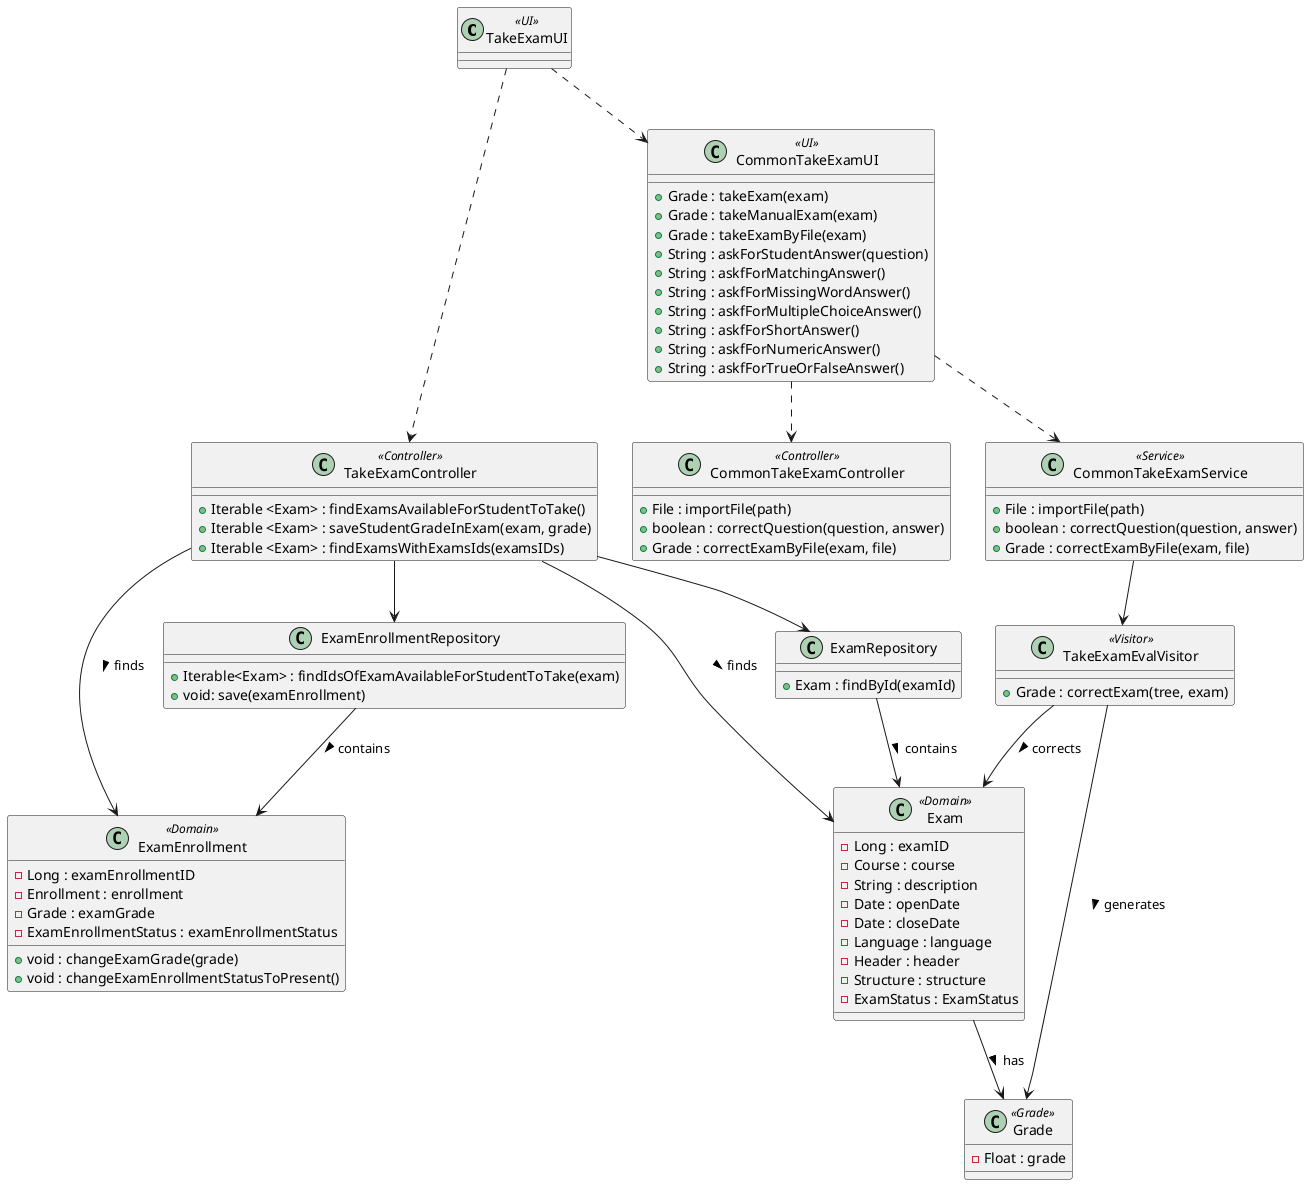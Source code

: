 @startuml

class TakeExamUI <<UI>> {
}

class TakeExamController <<Controller>> {
    + Iterable <Exam> : findExamsAvailableForStudentToTake()
    + Iterable <Exam> : saveStudentGradeInExam(exam, grade)
    + Iterable <Exam> : findExamsWithExamsIds(examsIDs)
}

class CommonTakeExamUI <<UI>> {
    + Grade : takeExam(exam)
    + Grade : takeManualExam(exam)
    + Grade : takeExamByFile(exam)
    + String : askForStudentAnswer(question)
    + String : askfForMatchingAnswer()
    + String : askfForMissingWordAnswer()
    + String : askfForMultipleChoiceAnswer()
    + String : askfForShortAnswer()
    + String : askfForNumericAnswer()
    + String : askfForTrueOrFalseAnswer()
}

class CommonTakeExamController <<Controller>> {
    + File : importFile(path)
    + boolean : correctQuestion(question, answer)
    + Grade : correctExamByFile(exam, file)
}

class CommonTakeExamService <<Service>> {
    + File : importFile(path)
    + boolean : correctQuestion(question, answer)
    + Grade : correctExamByFile(exam, file)
}

class TakeExamEvalVisitor << Visitor>> {
    + Grade : correctExam(tree, exam)
}

class Exam <<Domain>> {
    - Long : examID
    - Course : course
    - String : description
    - Date : openDate
    - Date : closeDate
    - Language : language
    - Header : header
    - Structure : structure
    - ExamStatus : ExamStatus
}

class ExamEnrollment <<Domain>> {
    - Long : examEnrollmentID
    - Enrollment : enrollment
    - Grade : examGrade
    - ExamEnrollmentStatus : examEnrollmentStatus
    + void : changeExamGrade(grade)
    + void : changeExamEnrollmentStatusToPresent()
}

class Grade <<Grade>> {
    - Float : grade
}

class ExamRepository {
    + Exam : findById(examId)
}

class ExamEnrollmentRepository {
    + Iterable<Exam> : findIdsOfExamAvailableForStudentToTake(exam)
    + void: save(examEnrollment)
}

TakeExamUI ..> TakeExamController
TakeExamUI ..> CommonTakeExamUI
CommonTakeExamUI ..>  CommonTakeExamController
CommonTakeExamUI ..>  CommonTakeExamService
CommonTakeExamService --> TakeExamEvalVisitor
TakeExamEvalVisitor --> Exam : corrects >
TakeExamEvalVisitor --> Grade : generates >
Exam --> Grade : has >
TakeExamController --> ExamEnrollmentRepository
TakeExamController -> ExamEnrollment : finds >
ExamEnrollmentRepository --> ExamEnrollment : contains >
TakeExamController --> ExamRepository
TakeExamController -> Exam : finds >
ExamRepository --> Exam : contains >



@enduml
